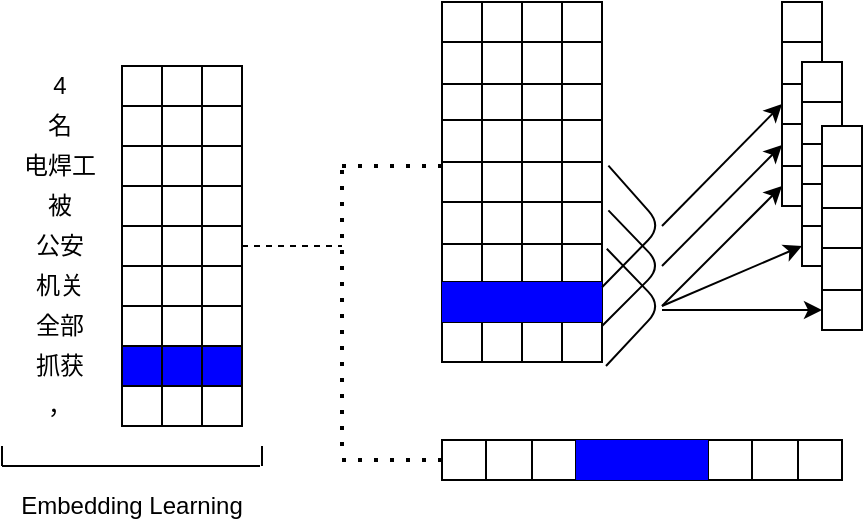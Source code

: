 <mxfile version="13.10.1" type="github">
  <diagram id="IrrApcPLpuMDoiADuHIS" name="Page-1">
    <mxGraphModel dx="1038" dy="548" grid="1" gridSize="10" guides="1" tooltips="1" connect="1" arrows="1" fold="1" page="1" pageScale="1" pageWidth="827" pageHeight="1169" math="0" shadow="0">
      <root>
        <mxCell id="0" />
        <mxCell id="1" parent="0" />
        <mxCell id="z5GKgcLMGubuJOQgBD2h-2" value="" style="whiteSpace=wrap;html=1;aspect=fixed;" vertex="1" parent="1">
          <mxGeometry x="110" y="150" width="20" height="20" as="geometry" />
        </mxCell>
        <mxCell id="z5GKgcLMGubuJOQgBD2h-4" value="" style="whiteSpace=wrap;html=1;aspect=fixed;" vertex="1" parent="1">
          <mxGeometry x="130" y="150" width="20" height="20" as="geometry" />
        </mxCell>
        <mxCell id="z5GKgcLMGubuJOQgBD2h-5" value="" style="whiteSpace=wrap;html=1;aspect=fixed;" vertex="1" parent="1">
          <mxGeometry x="130" y="170" width="20" height="20" as="geometry" />
        </mxCell>
        <mxCell id="z5GKgcLMGubuJOQgBD2h-6" value="" style="whiteSpace=wrap;html=1;aspect=fixed;" vertex="1" parent="1">
          <mxGeometry x="90" y="150" width="20" height="20" as="geometry" />
        </mxCell>
        <mxCell id="z5GKgcLMGubuJOQgBD2h-7" value="" style="whiteSpace=wrap;html=1;aspect=fixed;" vertex="1" parent="1">
          <mxGeometry x="130" y="190" width="20" height="20" as="geometry" />
        </mxCell>
        <mxCell id="z5GKgcLMGubuJOQgBD2h-8" value="" style="whiteSpace=wrap;html=1;aspect=fixed;" vertex="1" parent="1">
          <mxGeometry x="90" y="190" width="20" height="20" as="geometry" />
        </mxCell>
        <mxCell id="z5GKgcLMGubuJOQgBD2h-9" value="" style="whiteSpace=wrap;html=1;aspect=fixed;" vertex="1" parent="1">
          <mxGeometry x="130" y="210" width="20" height="20" as="geometry" />
        </mxCell>
        <mxCell id="z5GKgcLMGubuJOQgBD2h-10" value="" style="whiteSpace=wrap;html=1;aspect=fixed;" vertex="1" parent="1">
          <mxGeometry x="90" y="210" width="20" height="20" as="geometry" />
        </mxCell>
        <mxCell id="z5GKgcLMGubuJOQgBD2h-11" value="" style="whiteSpace=wrap;html=1;aspect=fixed;" vertex="1" parent="1">
          <mxGeometry x="90" y="170" width="20" height="20" as="geometry" />
        </mxCell>
        <mxCell id="z5GKgcLMGubuJOQgBD2h-12" value="" style="whiteSpace=wrap;html=1;aspect=fixed;" vertex="1" parent="1">
          <mxGeometry x="110" y="170" width="20" height="20" as="geometry" />
        </mxCell>
        <mxCell id="z5GKgcLMGubuJOQgBD2h-13" value="" style="whiteSpace=wrap;html=1;aspect=fixed;" vertex="1" parent="1">
          <mxGeometry x="110" y="190" width="20" height="20" as="geometry" />
        </mxCell>
        <mxCell id="z5GKgcLMGubuJOQgBD2h-14" value="" style="whiteSpace=wrap;html=1;aspect=fixed;" vertex="1" parent="1">
          <mxGeometry x="110" y="210" width="20" height="20" as="geometry" />
        </mxCell>
        <mxCell id="z5GKgcLMGubuJOQgBD2h-42" value="" style="whiteSpace=wrap;html=1;aspect=fixed;" vertex="1" parent="1">
          <mxGeometry x="90" y="230" width="20" height="20" as="geometry" />
        </mxCell>
        <mxCell id="z5GKgcLMGubuJOQgBD2h-43" value="" style="whiteSpace=wrap;html=1;aspect=fixed;" vertex="1" parent="1">
          <mxGeometry x="110" y="230" width="20" height="20" as="geometry" />
        </mxCell>
        <mxCell id="z5GKgcLMGubuJOQgBD2h-44" value="" style="whiteSpace=wrap;html=1;aspect=fixed;" vertex="1" parent="1">
          <mxGeometry x="130" y="230" width="20" height="20" as="geometry" />
        </mxCell>
        <mxCell id="z5GKgcLMGubuJOQgBD2h-45" value="" style="whiteSpace=wrap;html=1;aspect=fixed;" vertex="1" parent="1">
          <mxGeometry x="130" y="250" width="20" height="20" as="geometry" />
        </mxCell>
        <mxCell id="z5GKgcLMGubuJOQgBD2h-46" value="" style="whiteSpace=wrap;html=1;aspect=fixed;" vertex="1" parent="1">
          <mxGeometry x="110" y="250" width="20" height="20" as="geometry" />
        </mxCell>
        <mxCell id="z5GKgcLMGubuJOQgBD2h-47" value="" style="whiteSpace=wrap;html=1;aspect=fixed;" vertex="1" parent="1">
          <mxGeometry x="90" y="250" width="20" height="20" as="geometry" />
        </mxCell>
        <mxCell id="z5GKgcLMGubuJOQgBD2h-48" value="" style="whiteSpace=wrap;html=1;aspect=fixed;" vertex="1" parent="1">
          <mxGeometry x="130" y="270" width="20" height="20" as="geometry" />
        </mxCell>
        <mxCell id="z5GKgcLMGubuJOQgBD2h-49" value="" style="whiteSpace=wrap;html=1;aspect=fixed;" vertex="1" parent="1">
          <mxGeometry x="110" y="270" width="20" height="20" as="geometry" />
        </mxCell>
        <mxCell id="z5GKgcLMGubuJOQgBD2h-50" value="" style="whiteSpace=wrap;html=1;aspect=fixed;" vertex="1" parent="1">
          <mxGeometry x="90" y="270" width="20" height="20" as="geometry" />
        </mxCell>
        <mxCell id="z5GKgcLMGubuJOQgBD2h-59" value="4" style="text;html=1;strokeColor=none;fillColor=none;align=center;verticalAlign=middle;whiteSpace=wrap;rounded=0;" vertex="1" parent="1">
          <mxGeometry x="39" y="150" width="40" height="20" as="geometry" />
        </mxCell>
        <mxCell id="z5GKgcLMGubuJOQgBD2h-60" value="名" style="text;html=1;strokeColor=none;fillColor=none;align=center;verticalAlign=middle;whiteSpace=wrap;rounded=0;" vertex="1" parent="1">
          <mxGeometry x="39" y="170" width="40" height="20" as="geometry" />
        </mxCell>
        <mxCell id="z5GKgcLMGubuJOQgBD2h-61" value="电焊工" style="text;html=1;strokeColor=none;fillColor=none;align=center;verticalAlign=middle;whiteSpace=wrap;rounded=0;" vertex="1" parent="1">
          <mxGeometry x="39" y="190" width="40" height="20" as="geometry" />
        </mxCell>
        <mxCell id="z5GKgcLMGubuJOQgBD2h-62" value="被" style="text;html=1;strokeColor=none;fillColor=none;align=center;verticalAlign=middle;whiteSpace=wrap;rounded=0;" vertex="1" parent="1">
          <mxGeometry x="39" y="210" width="40" height="20" as="geometry" />
        </mxCell>
        <mxCell id="z5GKgcLMGubuJOQgBD2h-63" value="公安" style="text;html=1;strokeColor=none;fillColor=none;align=center;verticalAlign=middle;whiteSpace=wrap;rounded=0;" vertex="1" parent="1">
          <mxGeometry x="39" y="230" width="40" height="20" as="geometry" />
        </mxCell>
        <mxCell id="z5GKgcLMGubuJOQgBD2h-64" value="机关" style="text;html=1;strokeColor=none;fillColor=none;align=center;verticalAlign=middle;whiteSpace=wrap;rounded=0;" vertex="1" parent="1">
          <mxGeometry x="39" y="250" width="40" height="20" as="geometry" />
        </mxCell>
        <mxCell id="z5GKgcLMGubuJOQgBD2h-65" value="全部" style="text;html=1;strokeColor=none;fillColor=none;align=center;verticalAlign=middle;whiteSpace=wrap;rounded=0;" vertex="1" parent="1">
          <mxGeometry x="39" y="270" width="40" height="20" as="geometry" />
        </mxCell>
        <mxCell id="z5GKgcLMGubuJOQgBD2h-66" value="" style="whiteSpace=wrap;html=1;aspect=fixed;fillColor=#0000FF;" vertex="1" parent="1">
          <mxGeometry x="90" y="290" width="20" height="20" as="geometry" />
        </mxCell>
        <mxCell id="z5GKgcLMGubuJOQgBD2h-67" value="" style="whiteSpace=wrap;html=1;aspect=fixed;fillColor=#0000FF;" vertex="1" parent="1">
          <mxGeometry x="110" y="290" width="20" height="20" as="geometry" />
        </mxCell>
        <mxCell id="z5GKgcLMGubuJOQgBD2h-68" value="" style="whiteSpace=wrap;html=1;aspect=fixed;fillColor=#0000FF;" vertex="1" parent="1">
          <mxGeometry x="130" y="290" width="20" height="20" as="geometry" />
        </mxCell>
        <mxCell id="z5GKgcLMGubuJOQgBD2h-69" value="" style="whiteSpace=wrap;html=1;aspect=fixed;" vertex="1" parent="1">
          <mxGeometry x="90" y="310" width="20" height="20" as="geometry" />
        </mxCell>
        <mxCell id="z5GKgcLMGubuJOQgBD2h-70" value="" style="whiteSpace=wrap;html=1;aspect=fixed;" vertex="1" parent="1">
          <mxGeometry x="110" y="310" width="20" height="20" as="geometry" />
        </mxCell>
        <mxCell id="z5GKgcLMGubuJOQgBD2h-71" value="" style="whiteSpace=wrap;html=1;aspect=fixed;" vertex="1" parent="1">
          <mxGeometry x="130" y="310" width="20" height="20" as="geometry" />
        </mxCell>
        <mxCell id="z5GKgcLMGubuJOQgBD2h-72" value="抓获" style="text;html=1;strokeColor=none;fillColor=none;align=center;verticalAlign=middle;whiteSpace=wrap;rounded=0;" vertex="1" parent="1">
          <mxGeometry x="39" y="290" width="40" height="20" as="geometry" />
        </mxCell>
        <mxCell id="z5GKgcLMGubuJOQgBD2h-73" value="，" style="text;html=1;strokeColor=none;fillColor=none;align=center;verticalAlign=middle;whiteSpace=wrap;rounded=0;" vertex="1" parent="1">
          <mxGeometry x="39" y="310" width="40" height="20" as="geometry" />
        </mxCell>
        <mxCell id="z5GKgcLMGubuJOQgBD2h-76" value="" style="endArrow=none;html=1;" edge="1" parent="1">
          <mxGeometry width="50" height="50" relative="1" as="geometry">
            <mxPoint x="30" y="350" as="sourcePoint" />
            <mxPoint x="159" y="350" as="targetPoint" />
            <Array as="points">
              <mxPoint x="119" y="350" />
            </Array>
          </mxGeometry>
        </mxCell>
        <mxCell id="z5GKgcLMGubuJOQgBD2h-78" value="" style="endArrow=none;html=1;" edge="1" parent="1">
          <mxGeometry width="50" height="50" relative="1" as="geometry">
            <mxPoint x="30" y="350" as="sourcePoint" />
            <mxPoint x="30" y="340" as="targetPoint" />
          </mxGeometry>
        </mxCell>
        <mxCell id="z5GKgcLMGubuJOQgBD2h-79" value="" style="endArrow=none;html=1;" edge="1" parent="1">
          <mxGeometry width="50" height="50" relative="1" as="geometry">
            <mxPoint x="160" y="350" as="sourcePoint" />
            <mxPoint x="160" y="340" as="targetPoint" />
          </mxGeometry>
        </mxCell>
        <mxCell id="z5GKgcLMGubuJOQgBD2h-80" value="Embedding Learning" style="text;html=1;strokeColor=none;fillColor=none;align=center;verticalAlign=middle;whiteSpace=wrap;rounded=0;" vertex="1" parent="1">
          <mxGeometry x="30" y="360" width="130" height="20" as="geometry" />
        </mxCell>
        <mxCell id="z5GKgcLMGubuJOQgBD2h-108" value="" style="endArrow=none;dashed=1;html=1;exitX=1;exitY=0.5;exitDx=0;exitDy=0;" edge="1" parent="1" source="z5GKgcLMGubuJOQgBD2h-44">
          <mxGeometry width="50" height="50" relative="1" as="geometry">
            <mxPoint x="350" y="360" as="sourcePoint" />
            <mxPoint x="200" y="240" as="targetPoint" />
          </mxGeometry>
        </mxCell>
        <mxCell id="z5GKgcLMGubuJOQgBD2h-123" value="" style="shape=table;html=1;whiteSpace=wrap;startSize=0;container=1;collapsible=0;childLayout=tableLayout;" vertex="1" parent="1">
          <mxGeometry x="250" y="118" width="80" height="180" as="geometry" />
        </mxCell>
        <mxCell id="z5GKgcLMGubuJOQgBD2h-124" value="" style="shape=partialRectangle;html=1;whiteSpace=wrap;collapsible=0;dropTarget=0;pointerEvents=0;fillColor=none;top=0;left=0;bottom=0;right=0;points=[[0,0.5],[1,0.5]];portConstraint=eastwest;" vertex="1" parent="z5GKgcLMGubuJOQgBD2h-123">
          <mxGeometry width="80" height="20" as="geometry" />
        </mxCell>
        <mxCell id="z5GKgcLMGubuJOQgBD2h-125" value="" style="shape=partialRectangle;html=1;whiteSpace=wrap;connectable=0;overflow=hidden;fillColor=none;top=0;left=0;bottom=0;right=0;" vertex="1" parent="z5GKgcLMGubuJOQgBD2h-124">
          <mxGeometry width="20" height="20" as="geometry" />
        </mxCell>
        <mxCell id="z5GKgcLMGubuJOQgBD2h-126" value="" style="shape=partialRectangle;html=1;whiteSpace=wrap;connectable=0;overflow=hidden;fillColor=none;top=0;left=0;bottom=0;right=0;" vertex="1" parent="z5GKgcLMGubuJOQgBD2h-124">
          <mxGeometry x="20" width="20" height="20" as="geometry" />
        </mxCell>
        <mxCell id="z5GKgcLMGubuJOQgBD2h-127" value="" style="shape=partialRectangle;html=1;whiteSpace=wrap;connectable=0;overflow=hidden;fillColor=none;top=0;left=0;bottom=0;right=0;" vertex="1" parent="z5GKgcLMGubuJOQgBD2h-124">
          <mxGeometry x="40" width="20" height="20" as="geometry" />
        </mxCell>
        <mxCell id="z5GKgcLMGubuJOQgBD2h-128" value="" style="shape=partialRectangle;html=1;whiteSpace=wrap;connectable=0;overflow=hidden;fillColor=none;top=0;left=0;bottom=0;right=0;" vertex="1" parent="z5GKgcLMGubuJOQgBD2h-124">
          <mxGeometry x="60" width="20" height="20" as="geometry" />
        </mxCell>
        <mxCell id="z5GKgcLMGubuJOQgBD2h-129" value="" style="shape=partialRectangle;html=1;whiteSpace=wrap;collapsible=0;dropTarget=0;pointerEvents=0;fillColor=none;top=0;left=0;bottom=0;right=0;points=[[0,0.5],[1,0.5]];portConstraint=eastwest;" vertex="1" parent="z5GKgcLMGubuJOQgBD2h-123">
          <mxGeometry y="20" width="80" height="21" as="geometry" />
        </mxCell>
        <mxCell id="z5GKgcLMGubuJOQgBD2h-130" value="" style="shape=partialRectangle;html=1;whiteSpace=wrap;connectable=0;overflow=hidden;fillColor=none;top=0;left=0;bottom=0;right=0;" vertex="1" parent="z5GKgcLMGubuJOQgBD2h-129">
          <mxGeometry width="20" height="21" as="geometry" />
        </mxCell>
        <mxCell id="z5GKgcLMGubuJOQgBD2h-131" value="" style="shape=partialRectangle;html=1;whiteSpace=wrap;connectable=0;overflow=hidden;fillColor=none;top=0;left=0;bottom=0;right=0;" vertex="1" parent="z5GKgcLMGubuJOQgBD2h-129">
          <mxGeometry x="20" width="20" height="21" as="geometry" />
        </mxCell>
        <mxCell id="z5GKgcLMGubuJOQgBD2h-132" value="" style="shape=partialRectangle;html=1;whiteSpace=wrap;connectable=0;overflow=hidden;fillColor=none;top=0;left=0;bottom=0;right=0;" vertex="1" parent="z5GKgcLMGubuJOQgBD2h-129">
          <mxGeometry x="40" width="20" height="21" as="geometry" />
        </mxCell>
        <mxCell id="z5GKgcLMGubuJOQgBD2h-133" value="" style="shape=partialRectangle;html=1;whiteSpace=wrap;connectable=0;overflow=hidden;fillColor=none;top=0;left=0;bottom=0;right=0;" vertex="1" parent="z5GKgcLMGubuJOQgBD2h-129">
          <mxGeometry x="60" width="20" height="21" as="geometry" />
        </mxCell>
        <mxCell id="z5GKgcLMGubuJOQgBD2h-134" value="" style="shape=partialRectangle;html=1;whiteSpace=wrap;collapsible=0;dropTarget=0;pointerEvents=0;fillColor=none;top=0;left=0;bottom=0;right=0;points=[[0,0.5],[1,0.5]];portConstraint=eastwest;" vertex="1" parent="z5GKgcLMGubuJOQgBD2h-123">
          <mxGeometry y="41" width="80" height="18" as="geometry" />
        </mxCell>
        <mxCell id="z5GKgcLMGubuJOQgBD2h-135" value="" style="shape=partialRectangle;html=1;whiteSpace=wrap;connectable=0;overflow=hidden;fillColor=none;top=0;left=0;bottom=0;right=0;" vertex="1" parent="z5GKgcLMGubuJOQgBD2h-134">
          <mxGeometry width="20" height="18" as="geometry" />
        </mxCell>
        <mxCell id="z5GKgcLMGubuJOQgBD2h-136" value="" style="shape=partialRectangle;html=1;whiteSpace=wrap;connectable=0;overflow=hidden;fillColor=none;top=0;left=0;bottom=0;right=0;" vertex="1" parent="z5GKgcLMGubuJOQgBD2h-134">
          <mxGeometry x="20" width="20" height="18" as="geometry" />
        </mxCell>
        <mxCell id="z5GKgcLMGubuJOQgBD2h-137" value="" style="shape=partialRectangle;html=1;whiteSpace=wrap;connectable=0;overflow=hidden;fillColor=none;top=0;left=0;bottom=0;right=0;" vertex="1" parent="z5GKgcLMGubuJOQgBD2h-134">
          <mxGeometry x="40" width="20" height="18" as="geometry" />
        </mxCell>
        <mxCell id="z5GKgcLMGubuJOQgBD2h-138" value="" style="shape=partialRectangle;html=1;whiteSpace=wrap;connectable=0;overflow=hidden;fillColor=none;top=0;left=0;bottom=0;right=0;" vertex="1" parent="z5GKgcLMGubuJOQgBD2h-134">
          <mxGeometry x="60" width="20" height="18" as="geometry" />
        </mxCell>
        <mxCell id="z5GKgcLMGubuJOQgBD2h-139" value="" style="shape=partialRectangle;html=1;whiteSpace=wrap;collapsible=0;dropTarget=0;pointerEvents=0;fillColor=none;top=0;left=0;bottom=0;right=0;points=[[0,0.5],[1,0.5]];portConstraint=eastwest;" vertex="1" parent="z5GKgcLMGubuJOQgBD2h-123">
          <mxGeometry y="59" width="80" height="21" as="geometry" />
        </mxCell>
        <mxCell id="z5GKgcLMGubuJOQgBD2h-140" value="" style="shape=partialRectangle;html=1;whiteSpace=wrap;connectable=0;overflow=hidden;fillColor=none;top=0;left=0;bottom=0;right=0;" vertex="1" parent="z5GKgcLMGubuJOQgBD2h-139">
          <mxGeometry width="20" height="21" as="geometry" />
        </mxCell>
        <mxCell id="z5GKgcLMGubuJOQgBD2h-141" value="" style="shape=partialRectangle;html=1;whiteSpace=wrap;connectable=0;overflow=hidden;fillColor=none;top=0;left=0;bottom=0;right=0;" vertex="1" parent="z5GKgcLMGubuJOQgBD2h-139">
          <mxGeometry x="20" width="20" height="21" as="geometry" />
        </mxCell>
        <mxCell id="z5GKgcLMGubuJOQgBD2h-142" value="" style="shape=partialRectangle;html=1;whiteSpace=wrap;connectable=0;overflow=hidden;fillColor=none;top=0;left=0;bottom=0;right=0;" vertex="1" parent="z5GKgcLMGubuJOQgBD2h-139">
          <mxGeometry x="40" width="20" height="21" as="geometry" />
        </mxCell>
        <mxCell id="z5GKgcLMGubuJOQgBD2h-143" value="" style="shape=partialRectangle;html=1;whiteSpace=wrap;connectable=0;overflow=hidden;fillColor=none;top=0;left=0;bottom=0;right=0;" vertex="1" parent="z5GKgcLMGubuJOQgBD2h-139">
          <mxGeometry x="60" width="20" height="21" as="geometry" />
        </mxCell>
        <mxCell id="z5GKgcLMGubuJOQgBD2h-144" value="" style="shape=partialRectangle;html=1;whiteSpace=wrap;collapsible=0;dropTarget=0;pointerEvents=0;fillColor=none;top=0;left=0;bottom=0;right=0;points=[[0,0.5],[1,0.5]];portConstraint=eastwest;" vertex="1" parent="z5GKgcLMGubuJOQgBD2h-123">
          <mxGeometry y="80" width="80" height="20" as="geometry" />
        </mxCell>
        <mxCell id="z5GKgcLMGubuJOQgBD2h-145" value="" style="shape=partialRectangle;html=1;whiteSpace=wrap;connectable=0;overflow=hidden;fillColor=none;top=0;left=0;bottom=0;right=0;" vertex="1" parent="z5GKgcLMGubuJOQgBD2h-144">
          <mxGeometry width="20" height="20" as="geometry" />
        </mxCell>
        <mxCell id="z5GKgcLMGubuJOQgBD2h-146" value="" style="shape=partialRectangle;html=1;whiteSpace=wrap;connectable=0;overflow=hidden;fillColor=none;top=0;left=0;bottom=0;right=0;" vertex="1" parent="z5GKgcLMGubuJOQgBD2h-144">
          <mxGeometry x="20" width="20" height="20" as="geometry" />
        </mxCell>
        <mxCell id="z5GKgcLMGubuJOQgBD2h-147" value="" style="shape=partialRectangle;html=1;whiteSpace=wrap;connectable=0;overflow=hidden;fillColor=none;top=0;left=0;bottom=0;right=0;" vertex="1" parent="z5GKgcLMGubuJOQgBD2h-144">
          <mxGeometry x="40" width="20" height="20" as="geometry" />
        </mxCell>
        <mxCell id="z5GKgcLMGubuJOQgBD2h-148" value="" style="shape=partialRectangle;html=1;whiteSpace=wrap;connectable=0;overflow=hidden;fillColor=none;top=0;left=0;bottom=0;right=0;" vertex="1" parent="z5GKgcLMGubuJOQgBD2h-144">
          <mxGeometry x="60" width="20" height="20" as="geometry" />
        </mxCell>
        <mxCell id="z5GKgcLMGubuJOQgBD2h-149" value="" style="shape=partialRectangle;html=1;whiteSpace=wrap;collapsible=0;dropTarget=0;pointerEvents=0;fillColor=none;top=0;left=0;bottom=0;right=0;points=[[0,0.5],[1,0.5]];portConstraint=eastwest;" vertex="1" parent="z5GKgcLMGubuJOQgBD2h-123">
          <mxGeometry y="100" width="80" height="21" as="geometry" />
        </mxCell>
        <mxCell id="z5GKgcLMGubuJOQgBD2h-150" value="" style="shape=partialRectangle;html=1;whiteSpace=wrap;connectable=0;overflow=hidden;fillColor=none;top=0;left=0;bottom=0;right=0;" vertex="1" parent="z5GKgcLMGubuJOQgBD2h-149">
          <mxGeometry width="20" height="21" as="geometry" />
        </mxCell>
        <mxCell id="z5GKgcLMGubuJOQgBD2h-151" value="" style="shape=partialRectangle;html=1;whiteSpace=wrap;connectable=0;overflow=hidden;fillColor=none;top=0;left=0;bottom=0;right=0;" vertex="1" parent="z5GKgcLMGubuJOQgBD2h-149">
          <mxGeometry x="20" width="20" height="21" as="geometry" />
        </mxCell>
        <mxCell id="z5GKgcLMGubuJOQgBD2h-152" value="" style="shape=partialRectangle;html=1;whiteSpace=wrap;connectable=0;overflow=hidden;fillColor=none;top=0;left=0;bottom=0;right=0;" vertex="1" parent="z5GKgcLMGubuJOQgBD2h-149">
          <mxGeometry x="40" width="20" height="21" as="geometry" />
        </mxCell>
        <mxCell id="z5GKgcLMGubuJOQgBD2h-153" value="" style="shape=partialRectangle;html=1;whiteSpace=wrap;connectable=0;overflow=hidden;fillColor=none;top=0;left=0;bottom=0;right=0;" vertex="1" parent="z5GKgcLMGubuJOQgBD2h-149">
          <mxGeometry x="60" width="20" height="21" as="geometry" />
        </mxCell>
        <mxCell id="z5GKgcLMGubuJOQgBD2h-154" value="" style="shape=partialRectangle;html=1;whiteSpace=wrap;collapsible=0;dropTarget=0;pointerEvents=0;fillColor=none;top=0;left=0;bottom=0;right=0;points=[[0,0.5],[1,0.5]];portConstraint=eastwest;" vertex="1" parent="z5GKgcLMGubuJOQgBD2h-123">
          <mxGeometry y="121" width="80" height="19" as="geometry" />
        </mxCell>
        <mxCell id="z5GKgcLMGubuJOQgBD2h-155" value="" style="shape=partialRectangle;html=1;whiteSpace=wrap;connectable=0;overflow=hidden;fillColor=none;top=0;left=0;bottom=0;right=0;" vertex="1" parent="z5GKgcLMGubuJOQgBD2h-154">
          <mxGeometry width="20" height="19" as="geometry" />
        </mxCell>
        <mxCell id="z5GKgcLMGubuJOQgBD2h-156" value="" style="shape=partialRectangle;html=1;whiteSpace=wrap;connectable=0;overflow=hidden;fillColor=none;top=0;left=0;bottom=0;right=0;" vertex="1" parent="z5GKgcLMGubuJOQgBD2h-154">
          <mxGeometry x="20" width="20" height="19" as="geometry" />
        </mxCell>
        <mxCell id="z5GKgcLMGubuJOQgBD2h-157" value="" style="shape=partialRectangle;html=1;whiteSpace=wrap;connectable=0;overflow=hidden;fillColor=none;top=0;left=0;bottom=0;right=0;" vertex="1" parent="z5GKgcLMGubuJOQgBD2h-154">
          <mxGeometry x="40" width="20" height="19" as="geometry" />
        </mxCell>
        <mxCell id="z5GKgcLMGubuJOQgBD2h-158" value="" style="shape=partialRectangle;html=1;whiteSpace=wrap;connectable=0;overflow=hidden;fillColor=none;top=0;left=0;bottom=0;right=0;" vertex="1" parent="z5GKgcLMGubuJOQgBD2h-154">
          <mxGeometry x="60" width="20" height="19" as="geometry" />
        </mxCell>
        <mxCell id="z5GKgcLMGubuJOQgBD2h-159" value="" style="shape=partialRectangle;html=1;whiteSpace=wrap;collapsible=0;dropTarget=0;pointerEvents=0;fillColor=none;top=0;left=0;bottom=0;right=0;points=[[0,0.5],[1,0.5]];portConstraint=eastwest;" vertex="1" parent="z5GKgcLMGubuJOQgBD2h-123">
          <mxGeometry y="140" width="80" height="20" as="geometry" />
        </mxCell>
        <mxCell id="z5GKgcLMGubuJOQgBD2h-160" value="" style="shape=partialRectangle;html=1;whiteSpace=wrap;connectable=0;overflow=hidden;fillColor=#0000FF;top=0;left=0;bottom=0;right=0;" vertex="1" parent="z5GKgcLMGubuJOQgBD2h-159">
          <mxGeometry width="20" height="20" as="geometry" />
        </mxCell>
        <mxCell id="z5GKgcLMGubuJOQgBD2h-161" value="" style="shape=partialRectangle;html=1;whiteSpace=wrap;connectable=0;overflow=hidden;fillColor=#0000FF;top=0;left=0;bottom=0;right=0;" vertex="1" parent="z5GKgcLMGubuJOQgBD2h-159">
          <mxGeometry x="20" width="20" height="20" as="geometry" />
        </mxCell>
        <mxCell id="z5GKgcLMGubuJOQgBD2h-162" value="" style="shape=partialRectangle;html=1;whiteSpace=wrap;connectable=0;overflow=hidden;fillColor=#0000FF;top=0;left=0;bottom=0;right=0;" vertex="1" parent="z5GKgcLMGubuJOQgBD2h-159">
          <mxGeometry x="40" width="20" height="20" as="geometry" />
        </mxCell>
        <mxCell id="z5GKgcLMGubuJOQgBD2h-163" value="" style="shape=partialRectangle;html=1;whiteSpace=wrap;connectable=0;overflow=hidden;fillColor=#0000FF;top=0;left=0;bottom=0;right=0;" vertex="1" parent="z5GKgcLMGubuJOQgBD2h-159">
          <mxGeometry x="60" width="20" height="20" as="geometry" />
        </mxCell>
        <mxCell id="z5GKgcLMGubuJOQgBD2h-164" value="" style="shape=partialRectangle;html=1;whiteSpace=wrap;collapsible=0;dropTarget=0;pointerEvents=0;fillColor=none;top=0;left=0;bottom=0;right=0;points=[[0,0.5],[1,0.5]];portConstraint=eastwest;" vertex="1" parent="z5GKgcLMGubuJOQgBD2h-123">
          <mxGeometry y="160" width="80" height="20" as="geometry" />
        </mxCell>
        <mxCell id="z5GKgcLMGubuJOQgBD2h-165" value="" style="shape=partialRectangle;html=1;whiteSpace=wrap;connectable=0;overflow=hidden;fillColor=none;top=0;left=0;bottom=0;right=0;" vertex="1" parent="z5GKgcLMGubuJOQgBD2h-164">
          <mxGeometry width="20" height="20" as="geometry" />
        </mxCell>
        <mxCell id="z5GKgcLMGubuJOQgBD2h-166" value="" style="shape=partialRectangle;html=1;whiteSpace=wrap;connectable=0;overflow=hidden;fillColor=none;top=0;left=0;bottom=0;right=0;" vertex="1" parent="z5GKgcLMGubuJOQgBD2h-164">
          <mxGeometry x="20" width="20" height="20" as="geometry" />
        </mxCell>
        <mxCell id="z5GKgcLMGubuJOQgBD2h-167" value="" style="shape=partialRectangle;html=1;whiteSpace=wrap;connectable=0;overflow=hidden;fillColor=none;top=0;left=0;bottom=0;right=0;" vertex="1" parent="z5GKgcLMGubuJOQgBD2h-164">
          <mxGeometry x="40" width="20" height="20" as="geometry" />
        </mxCell>
        <mxCell id="z5GKgcLMGubuJOQgBD2h-168" value="" style="shape=partialRectangle;html=1;whiteSpace=wrap;connectable=0;overflow=hidden;fillColor=none;top=0;left=0;bottom=0;right=0;" vertex="1" parent="z5GKgcLMGubuJOQgBD2h-164">
          <mxGeometry x="60" width="20" height="20" as="geometry" />
        </mxCell>
        <mxCell id="z5GKgcLMGubuJOQgBD2h-228" value="" style="endArrow=none;html=1;entryX=1.03;entryY=0.126;entryDx=0;entryDy=0;entryPerimeter=0;" edge="1" parent="z5GKgcLMGubuJOQgBD2h-123" target="z5GKgcLMGubuJOQgBD2h-154">
          <mxGeometry width="50" height="50" relative="1" as="geometry">
            <mxPoint x="82" y="182" as="sourcePoint" />
            <mxPoint x="150" y="192" as="targetPoint" />
            <Array as="points">
              <mxPoint x="110" y="152" />
            </Array>
          </mxGeometry>
        </mxCell>
        <mxCell id="z5GKgcLMGubuJOQgBD2h-240" value="" style="endArrow=none;html=1;entryX=1.04;entryY=0.2;entryDx=0;entryDy=0;entryPerimeter=0;" edge="1" parent="z5GKgcLMGubuJOQgBD2h-123" target="z5GKgcLMGubuJOQgBD2h-149">
          <mxGeometry width="50" height="50" relative="1" as="geometry">
            <mxPoint x="80" y="162" as="sourcePoint" />
            <mxPoint x="150" y="192" as="targetPoint" />
            <Array as="points">
              <mxPoint x="110" y="132" />
            </Array>
          </mxGeometry>
        </mxCell>
        <mxCell id="z5GKgcLMGubuJOQgBD2h-241" value="" style="endArrow=none;html=1;entryX=1.04;entryY=0.09;entryDx=0;entryDy=0;entryPerimeter=0;exitX=1;exitY=0.13;exitDx=0;exitDy=0;exitPerimeter=0;" edge="1" parent="z5GKgcLMGubuJOQgBD2h-123" source="z5GKgcLMGubuJOQgBD2h-159" target="z5GKgcLMGubuJOQgBD2h-144">
          <mxGeometry width="50" height="50" relative="1" as="geometry">
            <mxPoint x="93.2" y="165.4" as="sourcePoint" />
            <mxPoint x="93.2" y="114.2" as="targetPoint" />
            <Array as="points">
              <mxPoint x="110" y="112" />
            </Array>
          </mxGeometry>
        </mxCell>
        <mxCell id="z5GKgcLMGubuJOQgBD2h-214" value="" style="shape=table;html=1;whiteSpace=wrap;startSize=0;container=1;collapsible=0;childLayout=tableLayout;" vertex="1" parent="1">
          <mxGeometry x="250" y="337" width="200" height="20" as="geometry" />
        </mxCell>
        <mxCell id="z5GKgcLMGubuJOQgBD2h-215" value="" style="shape=partialRectangle;html=1;whiteSpace=wrap;collapsible=0;dropTarget=0;pointerEvents=0;fillColor=none;top=0;left=0;bottom=0;right=0;points=[[0,0.5],[1,0.5]];portConstraint=eastwest;" vertex="1" parent="z5GKgcLMGubuJOQgBD2h-214">
          <mxGeometry width="200" height="20" as="geometry" />
        </mxCell>
        <mxCell id="z5GKgcLMGubuJOQgBD2h-216" value="" style="shape=partialRectangle;html=1;whiteSpace=wrap;connectable=0;overflow=hidden;fillColor=none;top=0;left=0;bottom=0;right=0;" vertex="1" parent="z5GKgcLMGubuJOQgBD2h-215">
          <mxGeometry width="22" height="20" as="geometry" />
        </mxCell>
        <mxCell id="z5GKgcLMGubuJOQgBD2h-217" value="" style="shape=partialRectangle;html=1;whiteSpace=wrap;connectable=0;overflow=hidden;fillColor=none;top=0;left=0;bottom=0;right=0;" vertex="1" parent="z5GKgcLMGubuJOQgBD2h-215">
          <mxGeometry x="22" width="23" height="20" as="geometry" />
        </mxCell>
        <mxCell id="z5GKgcLMGubuJOQgBD2h-218" value="" style="shape=partialRectangle;html=1;whiteSpace=wrap;connectable=0;overflow=hidden;fillColor=none;top=0;left=0;bottom=0;right=0;" vertex="1" parent="z5GKgcLMGubuJOQgBD2h-215">
          <mxGeometry x="45" width="22" height="20" as="geometry" />
        </mxCell>
        <mxCell id="z5GKgcLMGubuJOQgBD2h-219" value="" style="shape=partialRectangle;html=1;whiteSpace=wrap;connectable=0;overflow=hidden;fillColor=#0000FF;top=0;left=0;bottom=0;right=0;" vertex="1" parent="z5GKgcLMGubuJOQgBD2h-215">
          <mxGeometry x="67" width="23" height="20" as="geometry" />
        </mxCell>
        <mxCell id="z5GKgcLMGubuJOQgBD2h-220" value="" style="shape=partialRectangle;html=1;whiteSpace=wrap;connectable=0;overflow=hidden;fillColor=#0000FF;top=0;left=0;bottom=0;right=0;" vertex="1" parent="z5GKgcLMGubuJOQgBD2h-215">
          <mxGeometry x="90" width="20" height="20" as="geometry" />
        </mxCell>
        <mxCell id="z5GKgcLMGubuJOQgBD2h-221" value="" style="shape=partialRectangle;html=1;whiteSpace=wrap;connectable=0;overflow=hidden;fillColor=#0000FF;top=0;left=0;bottom=0;right=0;" vertex="1" parent="z5GKgcLMGubuJOQgBD2h-215">
          <mxGeometry x="110" width="23" height="20" as="geometry" />
        </mxCell>
        <mxCell id="z5GKgcLMGubuJOQgBD2h-222" value="" style="shape=partialRectangle;html=1;whiteSpace=wrap;connectable=0;overflow=hidden;fillColor=none;top=0;left=0;bottom=0;right=0;" vertex="1" parent="z5GKgcLMGubuJOQgBD2h-215">
          <mxGeometry x="133" width="22" height="20" as="geometry" />
        </mxCell>
        <mxCell id="z5GKgcLMGubuJOQgBD2h-223" value="" style="shape=partialRectangle;html=1;whiteSpace=wrap;connectable=0;overflow=hidden;fillColor=none;top=0;left=0;bottom=0;right=0;" vertex="1" parent="z5GKgcLMGubuJOQgBD2h-215">
          <mxGeometry x="155" width="23" height="20" as="geometry" />
        </mxCell>
        <mxCell id="z5GKgcLMGubuJOQgBD2h-224" value="" style="shape=partialRectangle;html=1;whiteSpace=wrap;connectable=0;overflow=hidden;fillColor=none;top=0;left=0;bottom=0;right=0;" vertex="1" parent="z5GKgcLMGubuJOQgBD2h-215">
          <mxGeometry x="178" width="22" height="20" as="geometry" />
        </mxCell>
        <mxCell id="z5GKgcLMGubuJOQgBD2h-225" value="" style="endArrow=none;dashed=1;html=1;dashPattern=1 3;strokeWidth=2;" edge="1" parent="1">
          <mxGeometry width="50" height="50" relative="1" as="geometry">
            <mxPoint x="200" y="340" as="sourcePoint" />
            <mxPoint x="200" y="200" as="targetPoint" />
          </mxGeometry>
        </mxCell>
        <mxCell id="z5GKgcLMGubuJOQgBD2h-226" value="" style="endArrow=none;dashed=1;html=1;dashPattern=1 3;strokeWidth=2;" edge="1" parent="1">
          <mxGeometry width="50" height="50" relative="1" as="geometry">
            <mxPoint x="200" y="200" as="sourcePoint" />
            <mxPoint x="250" y="200" as="targetPoint" />
          </mxGeometry>
        </mxCell>
        <mxCell id="z5GKgcLMGubuJOQgBD2h-227" value="" style="endArrow=none;dashed=1;html=1;dashPattern=1 3;strokeWidth=2;entryX=0;entryY=0.5;entryDx=0;entryDy=0;" edge="1" parent="1" target="z5GKgcLMGubuJOQgBD2h-215">
          <mxGeometry width="50" height="50" relative="1" as="geometry">
            <mxPoint x="200" y="347" as="sourcePoint" />
            <mxPoint x="240" y="320" as="targetPoint" />
          </mxGeometry>
        </mxCell>
        <mxCell id="z5GKgcLMGubuJOQgBD2h-229" value="" style="shape=table;html=1;whiteSpace=wrap;startSize=0;container=1;collapsible=0;childLayout=tableLayout;" vertex="1" parent="1">
          <mxGeometry x="420" y="118" width="20" height="102" as="geometry" />
        </mxCell>
        <mxCell id="z5GKgcLMGubuJOQgBD2h-230" value="" style="shape=partialRectangle;html=1;whiteSpace=wrap;collapsible=0;dropTarget=0;pointerEvents=0;fillColor=none;top=0;left=0;bottom=0;right=0;points=[[0,0.5],[1,0.5]];portConstraint=eastwest;" vertex="1" parent="z5GKgcLMGubuJOQgBD2h-229">
          <mxGeometry width="20" height="20" as="geometry" />
        </mxCell>
        <mxCell id="z5GKgcLMGubuJOQgBD2h-231" value="" style="shape=partialRectangle;html=1;whiteSpace=wrap;connectable=0;overflow=hidden;fillColor=none;top=0;left=0;bottom=0;right=0;" vertex="1" parent="z5GKgcLMGubuJOQgBD2h-230">
          <mxGeometry width="20" height="20" as="geometry" />
        </mxCell>
        <mxCell id="z5GKgcLMGubuJOQgBD2h-232" value="" style="shape=partialRectangle;html=1;whiteSpace=wrap;collapsible=0;dropTarget=0;pointerEvents=0;fillColor=none;top=0;left=0;bottom=0;right=0;points=[[0,0.5],[1,0.5]];portConstraint=eastwest;" vertex="1" parent="z5GKgcLMGubuJOQgBD2h-229">
          <mxGeometry y="20" width="20" height="21" as="geometry" />
        </mxCell>
        <mxCell id="z5GKgcLMGubuJOQgBD2h-233" value="" style="shape=partialRectangle;html=1;whiteSpace=wrap;connectable=0;overflow=hidden;fillColor=none;top=0;left=0;bottom=0;right=0;" vertex="1" parent="z5GKgcLMGubuJOQgBD2h-232">
          <mxGeometry width="20" height="21" as="geometry" />
        </mxCell>
        <mxCell id="z5GKgcLMGubuJOQgBD2h-234" value="" style="shape=partialRectangle;html=1;whiteSpace=wrap;collapsible=0;dropTarget=0;pointerEvents=0;fillColor=none;top=0;left=0;bottom=0;right=0;points=[[0,0.5],[1,0.5]];portConstraint=eastwest;" vertex="1" parent="z5GKgcLMGubuJOQgBD2h-229">
          <mxGeometry y="41" width="20" height="20" as="geometry" />
        </mxCell>
        <mxCell id="z5GKgcLMGubuJOQgBD2h-235" value="" style="shape=partialRectangle;html=1;whiteSpace=wrap;connectable=0;overflow=hidden;fillColor=none;top=0;left=0;bottom=0;right=0;" vertex="1" parent="z5GKgcLMGubuJOQgBD2h-234">
          <mxGeometry width="20" height="20" as="geometry" />
        </mxCell>
        <mxCell id="z5GKgcLMGubuJOQgBD2h-236" value="" style="shape=partialRectangle;html=1;whiteSpace=wrap;collapsible=0;dropTarget=0;pointerEvents=0;fillColor=none;top=0;left=0;bottom=0;right=0;points=[[0,0.5],[1,0.5]];portConstraint=eastwest;" vertex="1" parent="z5GKgcLMGubuJOQgBD2h-229">
          <mxGeometry y="61" width="20" height="21" as="geometry" />
        </mxCell>
        <mxCell id="z5GKgcLMGubuJOQgBD2h-237" value="" style="shape=partialRectangle;html=1;whiteSpace=wrap;connectable=0;overflow=hidden;fillColor=none;top=0;left=0;bottom=0;right=0;" vertex="1" parent="z5GKgcLMGubuJOQgBD2h-236">
          <mxGeometry width="20" height="21" as="geometry" />
        </mxCell>
        <mxCell id="z5GKgcLMGubuJOQgBD2h-238" value="" style="shape=partialRectangle;html=1;whiteSpace=wrap;collapsible=0;dropTarget=0;pointerEvents=0;fillColor=none;top=0;left=0;bottom=0;right=0;points=[[0,0.5],[1,0.5]];portConstraint=eastwest;" vertex="1" parent="z5GKgcLMGubuJOQgBD2h-229">
          <mxGeometry y="82" width="20" height="20" as="geometry" />
        </mxCell>
        <mxCell id="z5GKgcLMGubuJOQgBD2h-239" value="" style="shape=partialRectangle;html=1;whiteSpace=wrap;connectable=0;overflow=hidden;fillColor=none;top=0;left=0;bottom=0;right=0;" vertex="1" parent="z5GKgcLMGubuJOQgBD2h-238">
          <mxGeometry width="20" height="20" as="geometry" />
        </mxCell>
        <mxCell id="z5GKgcLMGubuJOQgBD2h-242" value="" style="shape=table;html=1;whiteSpace=wrap;startSize=0;container=1;collapsible=0;childLayout=tableLayout;" vertex="1" parent="1">
          <mxGeometry x="430" y="148" width="20" height="102" as="geometry" />
        </mxCell>
        <mxCell id="z5GKgcLMGubuJOQgBD2h-243" value="" style="shape=partialRectangle;html=1;whiteSpace=wrap;collapsible=0;dropTarget=0;pointerEvents=0;fillColor=none;top=0;left=0;bottom=0;right=0;points=[[0,0.5],[1,0.5]];portConstraint=eastwest;" vertex="1" parent="z5GKgcLMGubuJOQgBD2h-242">
          <mxGeometry width="20" height="20" as="geometry" />
        </mxCell>
        <mxCell id="z5GKgcLMGubuJOQgBD2h-244" value="" style="shape=partialRectangle;html=1;whiteSpace=wrap;connectable=0;overflow=hidden;fillColor=none;top=0;left=0;bottom=0;right=0;" vertex="1" parent="z5GKgcLMGubuJOQgBD2h-243">
          <mxGeometry width="20" height="20" as="geometry" />
        </mxCell>
        <mxCell id="z5GKgcLMGubuJOQgBD2h-245" value="" style="shape=partialRectangle;html=1;whiteSpace=wrap;collapsible=0;dropTarget=0;pointerEvents=0;fillColor=none;top=0;left=0;bottom=0;right=0;points=[[0,0.5],[1,0.5]];portConstraint=eastwest;" vertex="1" parent="z5GKgcLMGubuJOQgBD2h-242">
          <mxGeometry y="20" width="20" height="21" as="geometry" />
        </mxCell>
        <mxCell id="z5GKgcLMGubuJOQgBD2h-246" value="" style="shape=partialRectangle;html=1;whiteSpace=wrap;connectable=0;overflow=hidden;fillColor=none;top=0;left=0;bottom=0;right=0;" vertex="1" parent="z5GKgcLMGubuJOQgBD2h-245">
          <mxGeometry width="20" height="21" as="geometry" />
        </mxCell>
        <mxCell id="z5GKgcLMGubuJOQgBD2h-247" value="" style="shape=partialRectangle;html=1;whiteSpace=wrap;collapsible=0;dropTarget=0;pointerEvents=0;fillColor=none;top=0;left=0;bottom=0;right=0;points=[[0,0.5],[1,0.5]];portConstraint=eastwest;" vertex="1" parent="z5GKgcLMGubuJOQgBD2h-242">
          <mxGeometry y="41" width="20" height="20" as="geometry" />
        </mxCell>
        <mxCell id="z5GKgcLMGubuJOQgBD2h-248" value="" style="shape=partialRectangle;html=1;whiteSpace=wrap;connectable=0;overflow=hidden;fillColor=none;top=0;left=0;bottom=0;right=0;" vertex="1" parent="z5GKgcLMGubuJOQgBD2h-247">
          <mxGeometry width="20" height="20" as="geometry" />
        </mxCell>
        <mxCell id="z5GKgcLMGubuJOQgBD2h-249" value="" style="shape=partialRectangle;html=1;whiteSpace=wrap;collapsible=0;dropTarget=0;pointerEvents=0;fillColor=none;top=0;left=0;bottom=0;right=0;points=[[0,0.5],[1,0.5]];portConstraint=eastwest;" vertex="1" parent="z5GKgcLMGubuJOQgBD2h-242">
          <mxGeometry y="61" width="20" height="21" as="geometry" />
        </mxCell>
        <mxCell id="z5GKgcLMGubuJOQgBD2h-250" value="" style="shape=partialRectangle;html=1;whiteSpace=wrap;connectable=0;overflow=hidden;fillColor=none;top=0;left=0;bottom=0;right=0;" vertex="1" parent="z5GKgcLMGubuJOQgBD2h-249">
          <mxGeometry width="20" height="21" as="geometry" />
        </mxCell>
        <mxCell id="z5GKgcLMGubuJOQgBD2h-251" value="" style="shape=partialRectangle;html=1;whiteSpace=wrap;collapsible=0;dropTarget=0;pointerEvents=0;fillColor=none;top=0;left=0;bottom=0;right=0;points=[[0,0.5],[1,0.5]];portConstraint=eastwest;" vertex="1" parent="z5GKgcLMGubuJOQgBD2h-242">
          <mxGeometry y="82" width="20" height="20" as="geometry" />
        </mxCell>
        <mxCell id="z5GKgcLMGubuJOQgBD2h-252" value="" style="shape=partialRectangle;html=1;whiteSpace=wrap;connectable=0;overflow=hidden;fillColor=none;top=0;left=0;bottom=0;right=0;" vertex="1" parent="z5GKgcLMGubuJOQgBD2h-251">
          <mxGeometry width="20" height="20" as="geometry" />
        </mxCell>
        <mxCell id="z5GKgcLMGubuJOQgBD2h-253" value="" style="shape=table;html=1;whiteSpace=wrap;startSize=0;container=1;collapsible=0;childLayout=tableLayout;" vertex="1" parent="1">
          <mxGeometry x="440" y="180" width="20" height="102" as="geometry" />
        </mxCell>
        <mxCell id="z5GKgcLMGubuJOQgBD2h-254" value="" style="shape=partialRectangle;html=1;whiteSpace=wrap;collapsible=0;dropTarget=0;pointerEvents=0;fillColor=none;top=0;left=0;bottom=0;right=0;points=[[0,0.5],[1,0.5]];portConstraint=eastwest;" vertex="1" parent="z5GKgcLMGubuJOQgBD2h-253">
          <mxGeometry width="20" height="20" as="geometry" />
        </mxCell>
        <mxCell id="z5GKgcLMGubuJOQgBD2h-255" value="" style="shape=partialRectangle;html=1;whiteSpace=wrap;connectable=0;overflow=hidden;fillColor=none;top=0;left=0;bottom=0;right=0;" vertex="1" parent="z5GKgcLMGubuJOQgBD2h-254">
          <mxGeometry width="20" height="20" as="geometry" />
        </mxCell>
        <mxCell id="z5GKgcLMGubuJOQgBD2h-256" value="" style="shape=partialRectangle;html=1;whiteSpace=wrap;collapsible=0;dropTarget=0;pointerEvents=0;fillColor=none;top=0;left=0;bottom=0;right=0;points=[[0,0.5],[1,0.5]];portConstraint=eastwest;" vertex="1" parent="z5GKgcLMGubuJOQgBD2h-253">
          <mxGeometry y="20" width="20" height="21" as="geometry" />
        </mxCell>
        <mxCell id="z5GKgcLMGubuJOQgBD2h-257" value="" style="shape=partialRectangle;html=1;whiteSpace=wrap;connectable=0;overflow=hidden;fillColor=none;top=0;left=0;bottom=0;right=0;" vertex="1" parent="z5GKgcLMGubuJOQgBD2h-256">
          <mxGeometry width="20" height="21" as="geometry" />
        </mxCell>
        <mxCell id="z5GKgcLMGubuJOQgBD2h-258" value="" style="shape=partialRectangle;html=1;whiteSpace=wrap;collapsible=0;dropTarget=0;pointerEvents=0;fillColor=none;top=0;left=0;bottom=0;right=0;points=[[0,0.5],[1,0.5]];portConstraint=eastwest;" vertex="1" parent="z5GKgcLMGubuJOQgBD2h-253">
          <mxGeometry y="41" width="20" height="20" as="geometry" />
        </mxCell>
        <mxCell id="z5GKgcLMGubuJOQgBD2h-259" value="" style="shape=partialRectangle;html=1;whiteSpace=wrap;connectable=0;overflow=hidden;fillColor=none;top=0;left=0;bottom=0;right=0;" vertex="1" parent="z5GKgcLMGubuJOQgBD2h-258">
          <mxGeometry width="20" height="20" as="geometry" />
        </mxCell>
        <mxCell id="z5GKgcLMGubuJOQgBD2h-260" value="" style="shape=partialRectangle;html=1;whiteSpace=wrap;collapsible=0;dropTarget=0;pointerEvents=0;fillColor=none;top=0;left=0;bottom=0;right=0;points=[[0,0.5],[1,0.5]];portConstraint=eastwest;" vertex="1" parent="z5GKgcLMGubuJOQgBD2h-253">
          <mxGeometry y="61" width="20" height="21" as="geometry" />
        </mxCell>
        <mxCell id="z5GKgcLMGubuJOQgBD2h-261" value="" style="shape=partialRectangle;html=1;whiteSpace=wrap;connectable=0;overflow=hidden;fillColor=none;top=0;left=0;bottom=0;right=0;" vertex="1" parent="z5GKgcLMGubuJOQgBD2h-260">
          <mxGeometry width="20" height="21" as="geometry" />
        </mxCell>
        <mxCell id="z5GKgcLMGubuJOQgBD2h-262" value="" style="shape=partialRectangle;html=1;whiteSpace=wrap;collapsible=0;dropTarget=0;pointerEvents=0;fillColor=none;top=0;left=0;bottom=0;right=0;points=[[0,0.5],[1,0.5]];portConstraint=eastwest;" vertex="1" parent="z5GKgcLMGubuJOQgBD2h-253">
          <mxGeometry y="82" width="20" height="20" as="geometry" />
        </mxCell>
        <mxCell id="z5GKgcLMGubuJOQgBD2h-263" value="" style="shape=partialRectangle;html=1;whiteSpace=wrap;connectable=0;overflow=hidden;fillColor=none;top=0;left=0;bottom=0;right=0;" vertex="1" parent="z5GKgcLMGubuJOQgBD2h-262">
          <mxGeometry width="20" height="20" as="geometry" />
        </mxCell>
        <mxCell id="z5GKgcLMGubuJOQgBD2h-264" value="" style="endArrow=classic;html=1;entryX=0;entryY=0.5;entryDx=0;entryDy=0;" edge="1" parent="1" target="z5GKgcLMGubuJOQgBD2h-234">
          <mxGeometry width="50" height="50" relative="1" as="geometry">
            <mxPoint x="360" y="230" as="sourcePoint" />
            <mxPoint x="400" y="310" as="targetPoint" />
          </mxGeometry>
        </mxCell>
        <mxCell id="z5GKgcLMGubuJOQgBD2h-265" value="" style="endArrow=classic;html=1;entryX=0;entryY=0.5;entryDx=0;entryDy=0;" edge="1" parent="1" target="z5GKgcLMGubuJOQgBD2h-236">
          <mxGeometry width="50" height="50" relative="1" as="geometry">
            <mxPoint x="360" y="250" as="sourcePoint" />
            <mxPoint x="400" y="310" as="targetPoint" />
          </mxGeometry>
        </mxCell>
        <mxCell id="z5GKgcLMGubuJOQgBD2h-266" value="" style="endArrow=classic;html=1;entryX=0;entryY=0.5;entryDx=0;entryDy=0;" edge="1" parent="1" target="z5GKgcLMGubuJOQgBD2h-238">
          <mxGeometry width="50" height="50" relative="1" as="geometry">
            <mxPoint x="360" y="270" as="sourcePoint" />
            <mxPoint x="400" y="310" as="targetPoint" />
          </mxGeometry>
        </mxCell>
        <mxCell id="z5GKgcLMGubuJOQgBD2h-267" value="" style="endArrow=classic;html=1;entryX=0;entryY=0.5;entryDx=0;entryDy=0;" edge="1" parent="1" target="z5GKgcLMGubuJOQgBD2h-251">
          <mxGeometry width="50" height="50" relative="1" as="geometry">
            <mxPoint x="360" y="270" as="sourcePoint" />
            <mxPoint x="400" y="310" as="targetPoint" />
          </mxGeometry>
        </mxCell>
        <mxCell id="z5GKgcLMGubuJOQgBD2h-268" value="" style="endArrow=classic;html=1;entryX=0;entryY=0.5;entryDx=0;entryDy=0;" edge="1" parent="1" target="z5GKgcLMGubuJOQgBD2h-262">
          <mxGeometry width="50" height="50" relative="1" as="geometry">
            <mxPoint x="360" y="272" as="sourcePoint" />
            <mxPoint x="400" y="310" as="targetPoint" />
          </mxGeometry>
        </mxCell>
      </root>
    </mxGraphModel>
  </diagram>
</mxfile>
